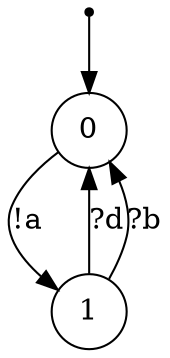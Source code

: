 digraph {
 node [shape=point] ENTRY
 node [shape=circle]
 ENTRY -> 0
0 -> 1 [label="!a"]
1 -> 0 [label="?d"]
1 -> 0 [label="?b"]
}